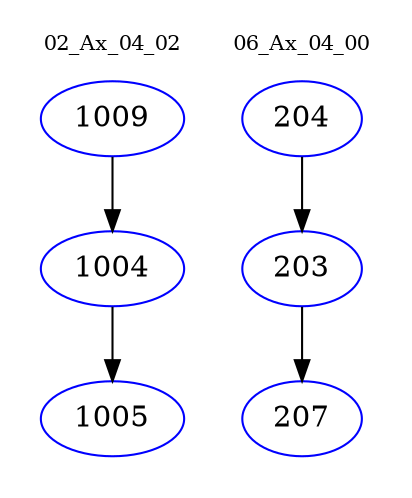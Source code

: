 digraph{
subgraph cluster_0 {
color = white
label = "02_Ax_04_02";
fontsize=10;
T0_1009 [label="1009", color="blue"]
T0_1009 -> T0_1004 [color="black"]
T0_1004 [label="1004", color="blue"]
T0_1004 -> T0_1005 [color="black"]
T0_1005 [label="1005", color="blue"]
}
subgraph cluster_1 {
color = white
label = "06_Ax_04_00";
fontsize=10;
T1_204 [label="204", color="blue"]
T1_204 -> T1_203 [color="black"]
T1_203 [label="203", color="blue"]
T1_203 -> T1_207 [color="black"]
T1_207 [label="207", color="blue"]
}
}
